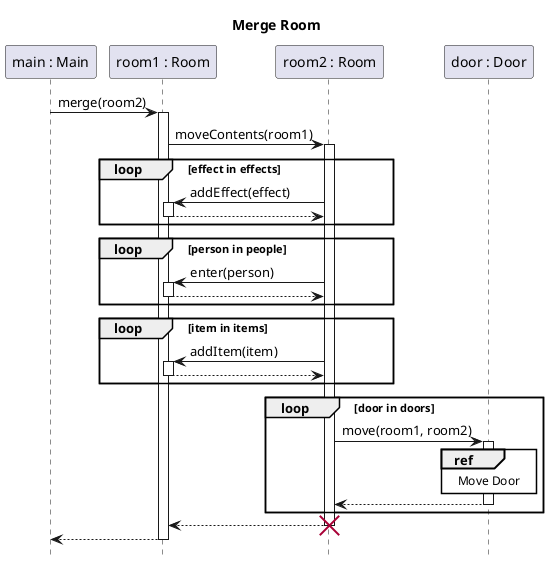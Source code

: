 @startuml room-merge
title Merge Room
hide footbox
skinparam SequenceReferenceBackgroundColor white

participant "main : Main" as main
participant "room1 : Room" as r1
participant "room2 : Room" as r2
participant "door : Door" as door

main -> r1 ++: merge(room2)
    r1 -> r2 ++: moveContents(room1)
    loop effect in effects
        r2 -> r1 ++: addEffect(effect)
        return
    end
    loop person in people
        r2 -> r1 ++: enter(person)
        return
    end
    loop item in items
        r2 -> r1 ++: addItem(item)
        return
    end
    loop door in doors
        r2 -> door ++: move(room1, room2)
            ref over door: Move Door
        return
    end
    return
destroy r2
return
@enduml